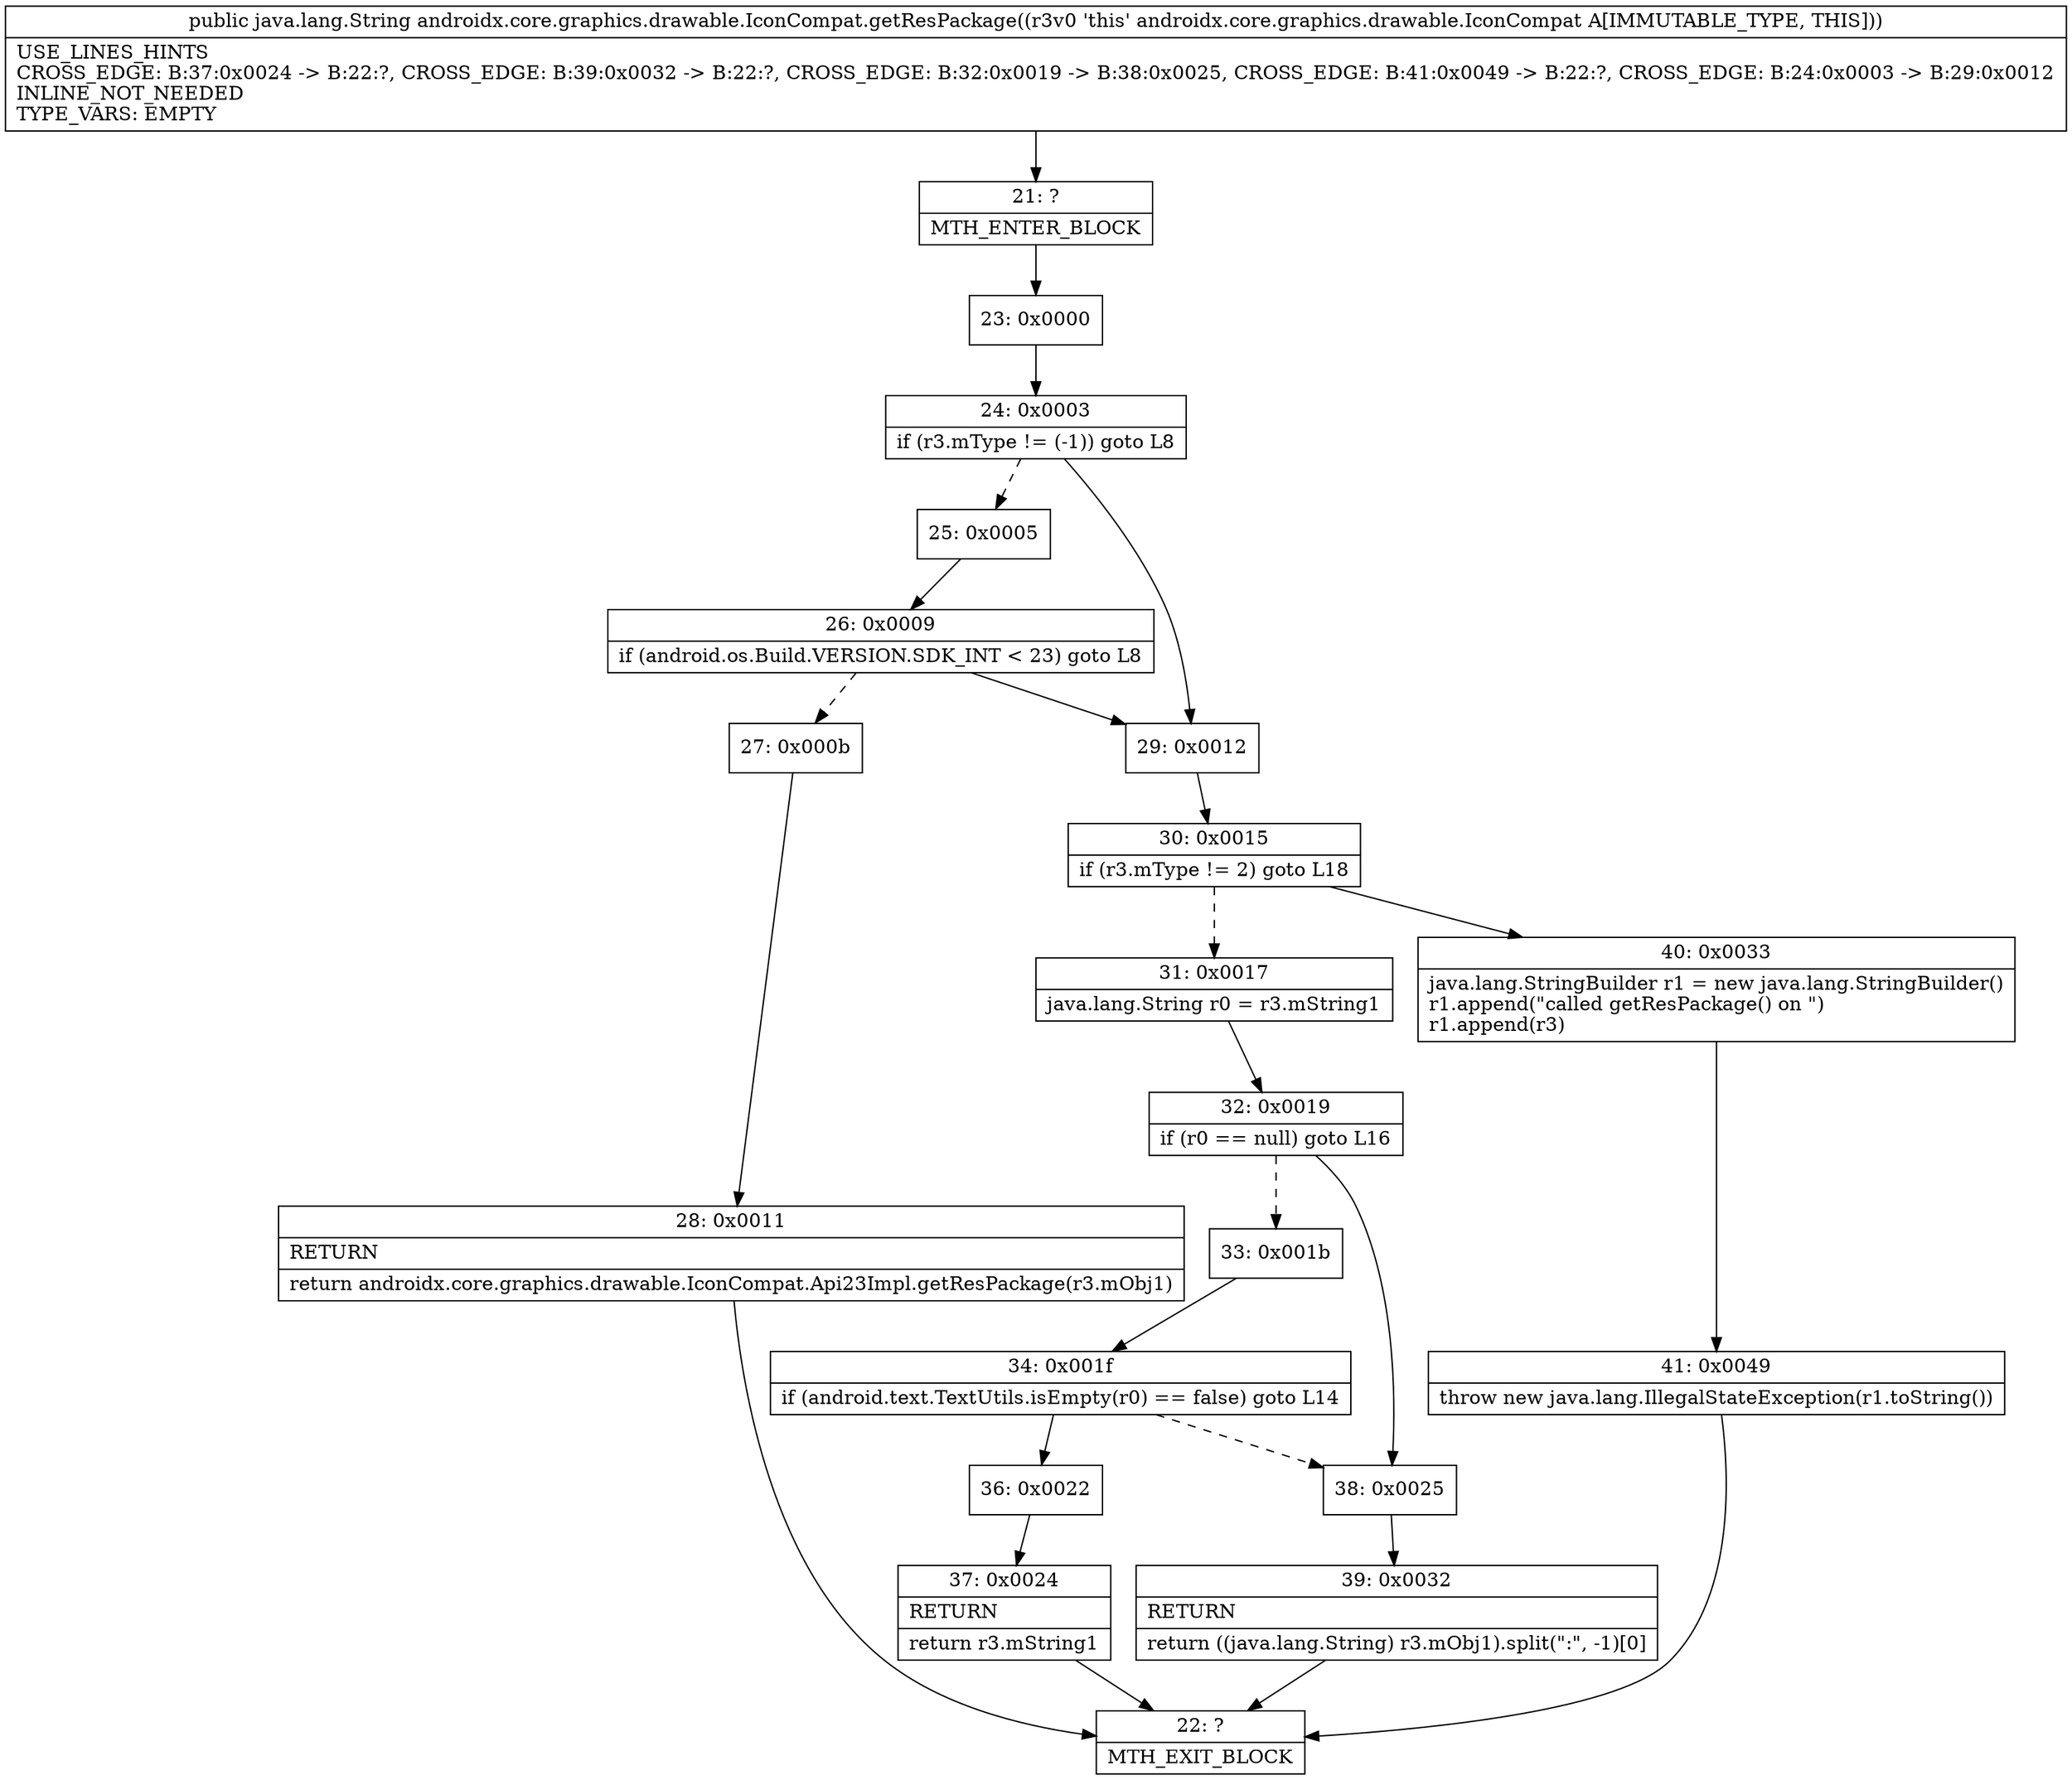 digraph "CFG forandroidx.core.graphics.drawable.IconCompat.getResPackage()Ljava\/lang\/String;" {
Node_21 [shape=record,label="{21\:\ ?|MTH_ENTER_BLOCK\l}"];
Node_23 [shape=record,label="{23\:\ 0x0000}"];
Node_24 [shape=record,label="{24\:\ 0x0003|if (r3.mType != (\-1)) goto L8\l}"];
Node_25 [shape=record,label="{25\:\ 0x0005}"];
Node_26 [shape=record,label="{26\:\ 0x0009|if (android.os.Build.VERSION.SDK_INT \< 23) goto L8\l}"];
Node_27 [shape=record,label="{27\:\ 0x000b}"];
Node_28 [shape=record,label="{28\:\ 0x0011|RETURN\l|return androidx.core.graphics.drawable.IconCompat.Api23Impl.getResPackage(r3.mObj1)\l}"];
Node_22 [shape=record,label="{22\:\ ?|MTH_EXIT_BLOCK\l}"];
Node_29 [shape=record,label="{29\:\ 0x0012}"];
Node_30 [shape=record,label="{30\:\ 0x0015|if (r3.mType != 2) goto L18\l}"];
Node_31 [shape=record,label="{31\:\ 0x0017|java.lang.String r0 = r3.mString1\l}"];
Node_32 [shape=record,label="{32\:\ 0x0019|if (r0 == null) goto L16\l}"];
Node_33 [shape=record,label="{33\:\ 0x001b}"];
Node_34 [shape=record,label="{34\:\ 0x001f|if (android.text.TextUtils.isEmpty(r0) == false) goto L14\l}"];
Node_36 [shape=record,label="{36\:\ 0x0022}"];
Node_37 [shape=record,label="{37\:\ 0x0024|RETURN\l|return r3.mString1\l}"];
Node_38 [shape=record,label="{38\:\ 0x0025}"];
Node_39 [shape=record,label="{39\:\ 0x0032|RETURN\l|return ((java.lang.String) r3.mObj1).split(\":\", \-1)[0]\l}"];
Node_40 [shape=record,label="{40\:\ 0x0033|java.lang.StringBuilder r1 = new java.lang.StringBuilder()\lr1.append(\"called getResPackage() on \")\lr1.append(r3)\l}"];
Node_41 [shape=record,label="{41\:\ 0x0049|throw new java.lang.IllegalStateException(r1.toString())\l}"];
MethodNode[shape=record,label="{public java.lang.String androidx.core.graphics.drawable.IconCompat.getResPackage((r3v0 'this' androidx.core.graphics.drawable.IconCompat A[IMMUTABLE_TYPE, THIS]))  | USE_LINES_HINTS\lCROSS_EDGE: B:37:0x0024 \-\> B:22:?, CROSS_EDGE: B:39:0x0032 \-\> B:22:?, CROSS_EDGE: B:32:0x0019 \-\> B:38:0x0025, CROSS_EDGE: B:41:0x0049 \-\> B:22:?, CROSS_EDGE: B:24:0x0003 \-\> B:29:0x0012\lINLINE_NOT_NEEDED\lTYPE_VARS: EMPTY\l}"];
MethodNode -> Node_21;Node_21 -> Node_23;
Node_23 -> Node_24;
Node_24 -> Node_25[style=dashed];
Node_24 -> Node_29;
Node_25 -> Node_26;
Node_26 -> Node_27[style=dashed];
Node_26 -> Node_29;
Node_27 -> Node_28;
Node_28 -> Node_22;
Node_29 -> Node_30;
Node_30 -> Node_31[style=dashed];
Node_30 -> Node_40;
Node_31 -> Node_32;
Node_32 -> Node_33[style=dashed];
Node_32 -> Node_38;
Node_33 -> Node_34;
Node_34 -> Node_36;
Node_34 -> Node_38[style=dashed];
Node_36 -> Node_37;
Node_37 -> Node_22;
Node_38 -> Node_39;
Node_39 -> Node_22;
Node_40 -> Node_41;
Node_41 -> Node_22;
}

